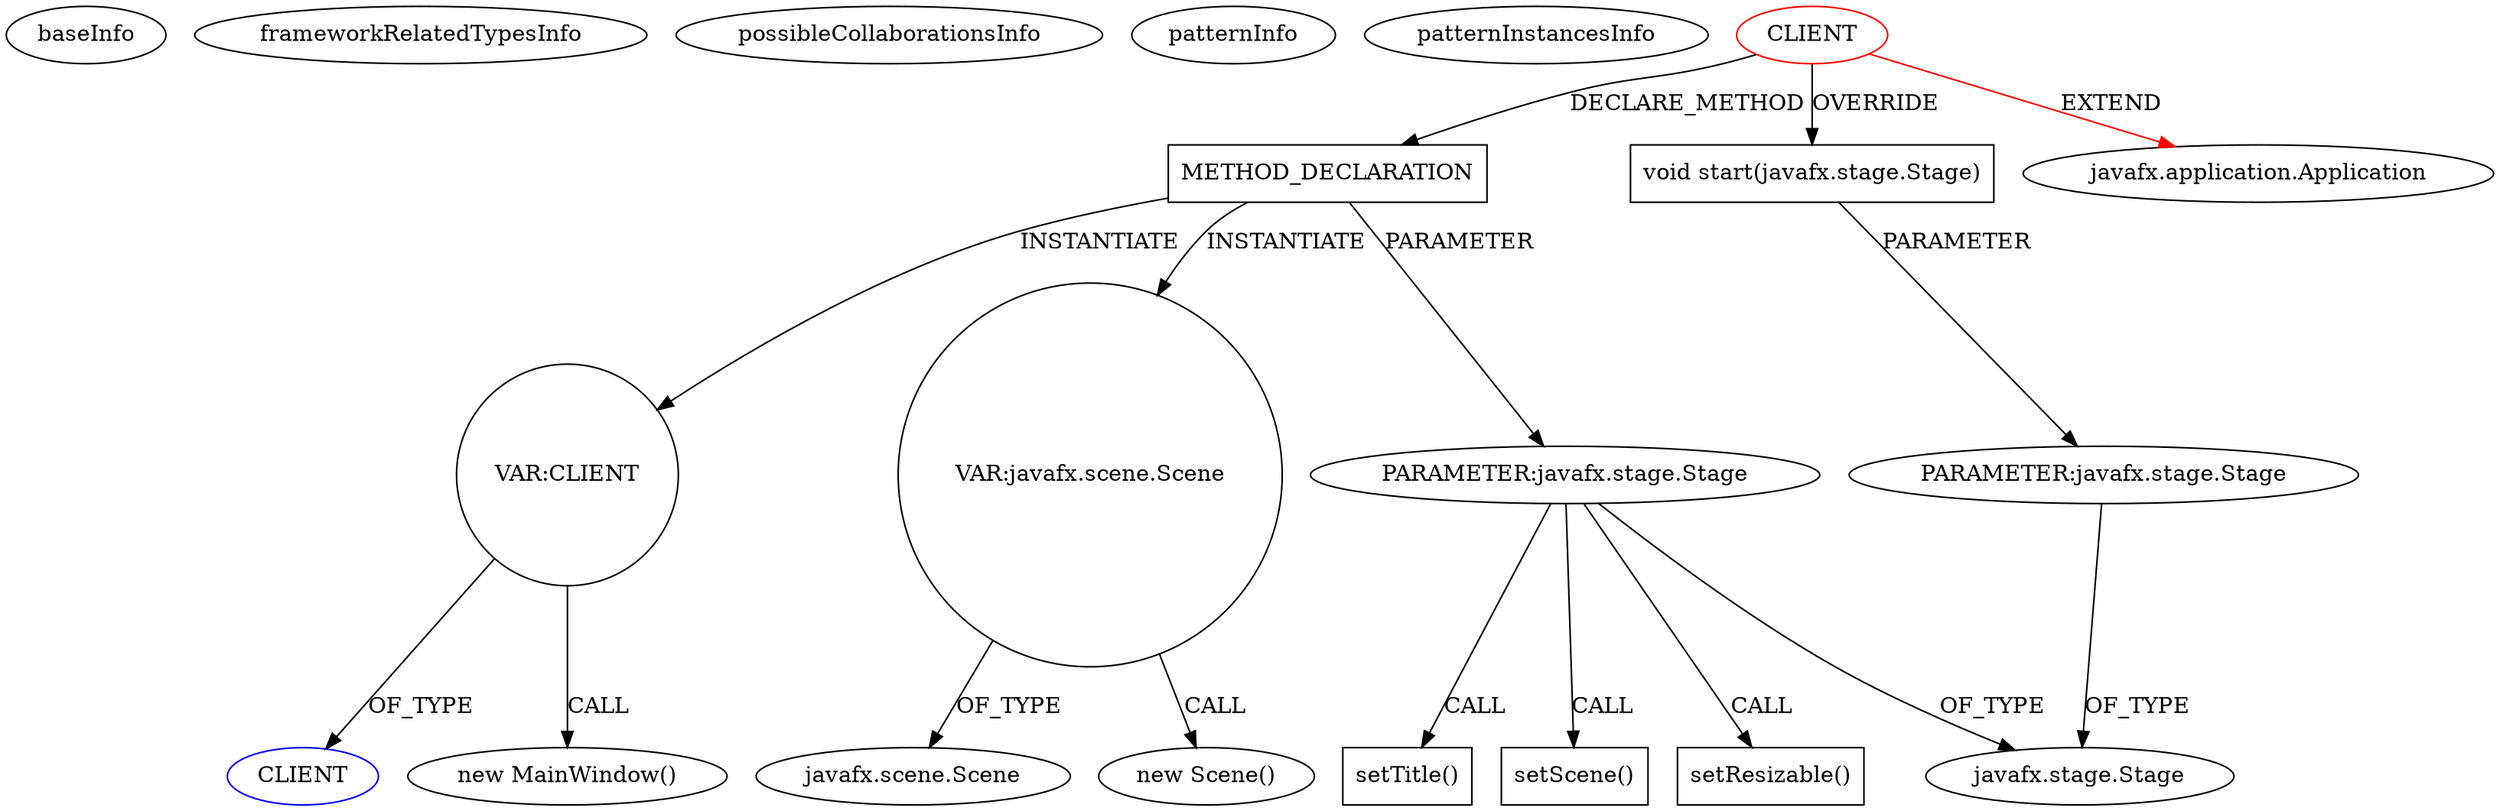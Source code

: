 digraph {
baseInfo[graphId=4495,category="pattern",isAnonymous=false,possibleRelation=false]
frameworkRelatedTypesInfo[0="javafx.application.Application"]
possibleCollaborationsInfo[]
patternInfo[frequency=2.0,patternRootClient=0]
patternInstancesInfo[0="HioLeong-DrawApp~/HioLeong-DrawApp/DrawApp-master/src/main/java/comp2013/hleong/drawapp/DrawApp.java~DrawApp~524",1="kingaM-DrawAppKingaM~/kingaM-DrawAppKingaM/DrawAppKingaM-master/DrawApp2/src/drawapp/Main.java~Main~3461"]
22[label="new MainWindow()",vertexType="CONSTRUCTOR_CALL",isFrameworkType=false]
23[label="VAR:CLIENT",vertexType="VARIABLE_EXPRESION",isFrameworkType=false,shape=circle]
7[label="METHOD_DECLARATION",vertexType="CLIENT_METHOD_DECLARATION",isFrameworkType=false,shape=box]
0[label="CLIENT",vertexType="ROOT_CLIENT_CLASS_DECLARATION",isFrameworkType=false,color=red]
8[label="PARAMETER:javafx.stage.Stage",vertexType="PARAMETER_DECLARATION",isFrameworkType=false]
2[label="void start(javafx.stage.Stage)",vertexType="OVERRIDING_METHOD_DECLARATION",isFrameworkType=false,shape=box]
3[label="PARAMETER:javafx.stage.Stage",vertexType="PARAMETER_DECLARATION",isFrameworkType=false]
4[label="javafx.stage.Stage",vertexType="FRAMEWORK_CLASS_TYPE",isFrameworkType=false]
1[label="javafx.application.Application",vertexType="FRAMEWORK_CLASS_TYPE",isFrameworkType=false]
14[label="VAR:javafx.scene.Scene",vertexType="VARIABLE_EXPRESION",isFrameworkType=false,shape=circle]
13[label="new Scene()",vertexType="CONSTRUCTOR_CALL",isFrameworkType=false]
19[label="setScene()",vertexType="INSIDE_CALL",isFrameworkType=false,shape=box]
17[label="setResizable()",vertexType="INSIDE_CALL",isFrameworkType=false,shape=box]
15[label="javafx.scene.Scene",vertexType="FRAMEWORK_CLASS_TYPE",isFrameworkType=false]
21[label="setTitle()",vertexType="INSIDE_CALL",isFrameworkType=false,shape=box]
24[label="CLIENT",vertexType="REFERENCE_CLIENT_CLASS_DECLARATION",isFrameworkType=false,color=blue]
8->19[label="CALL"]
8->4[label="OF_TYPE"]
0->1[label="EXTEND",color=red]
14->13[label="CALL"]
0->2[label="OVERRIDE"]
8->21[label="CALL"]
23->24[label="OF_TYPE"]
7->23[label="INSTANTIATE"]
0->7[label="DECLARE_METHOD"]
7->8[label="PARAMETER"]
7->14[label="INSTANTIATE"]
8->17[label="CALL"]
3->4[label="OF_TYPE"]
23->22[label="CALL"]
2->3[label="PARAMETER"]
14->15[label="OF_TYPE"]
}
